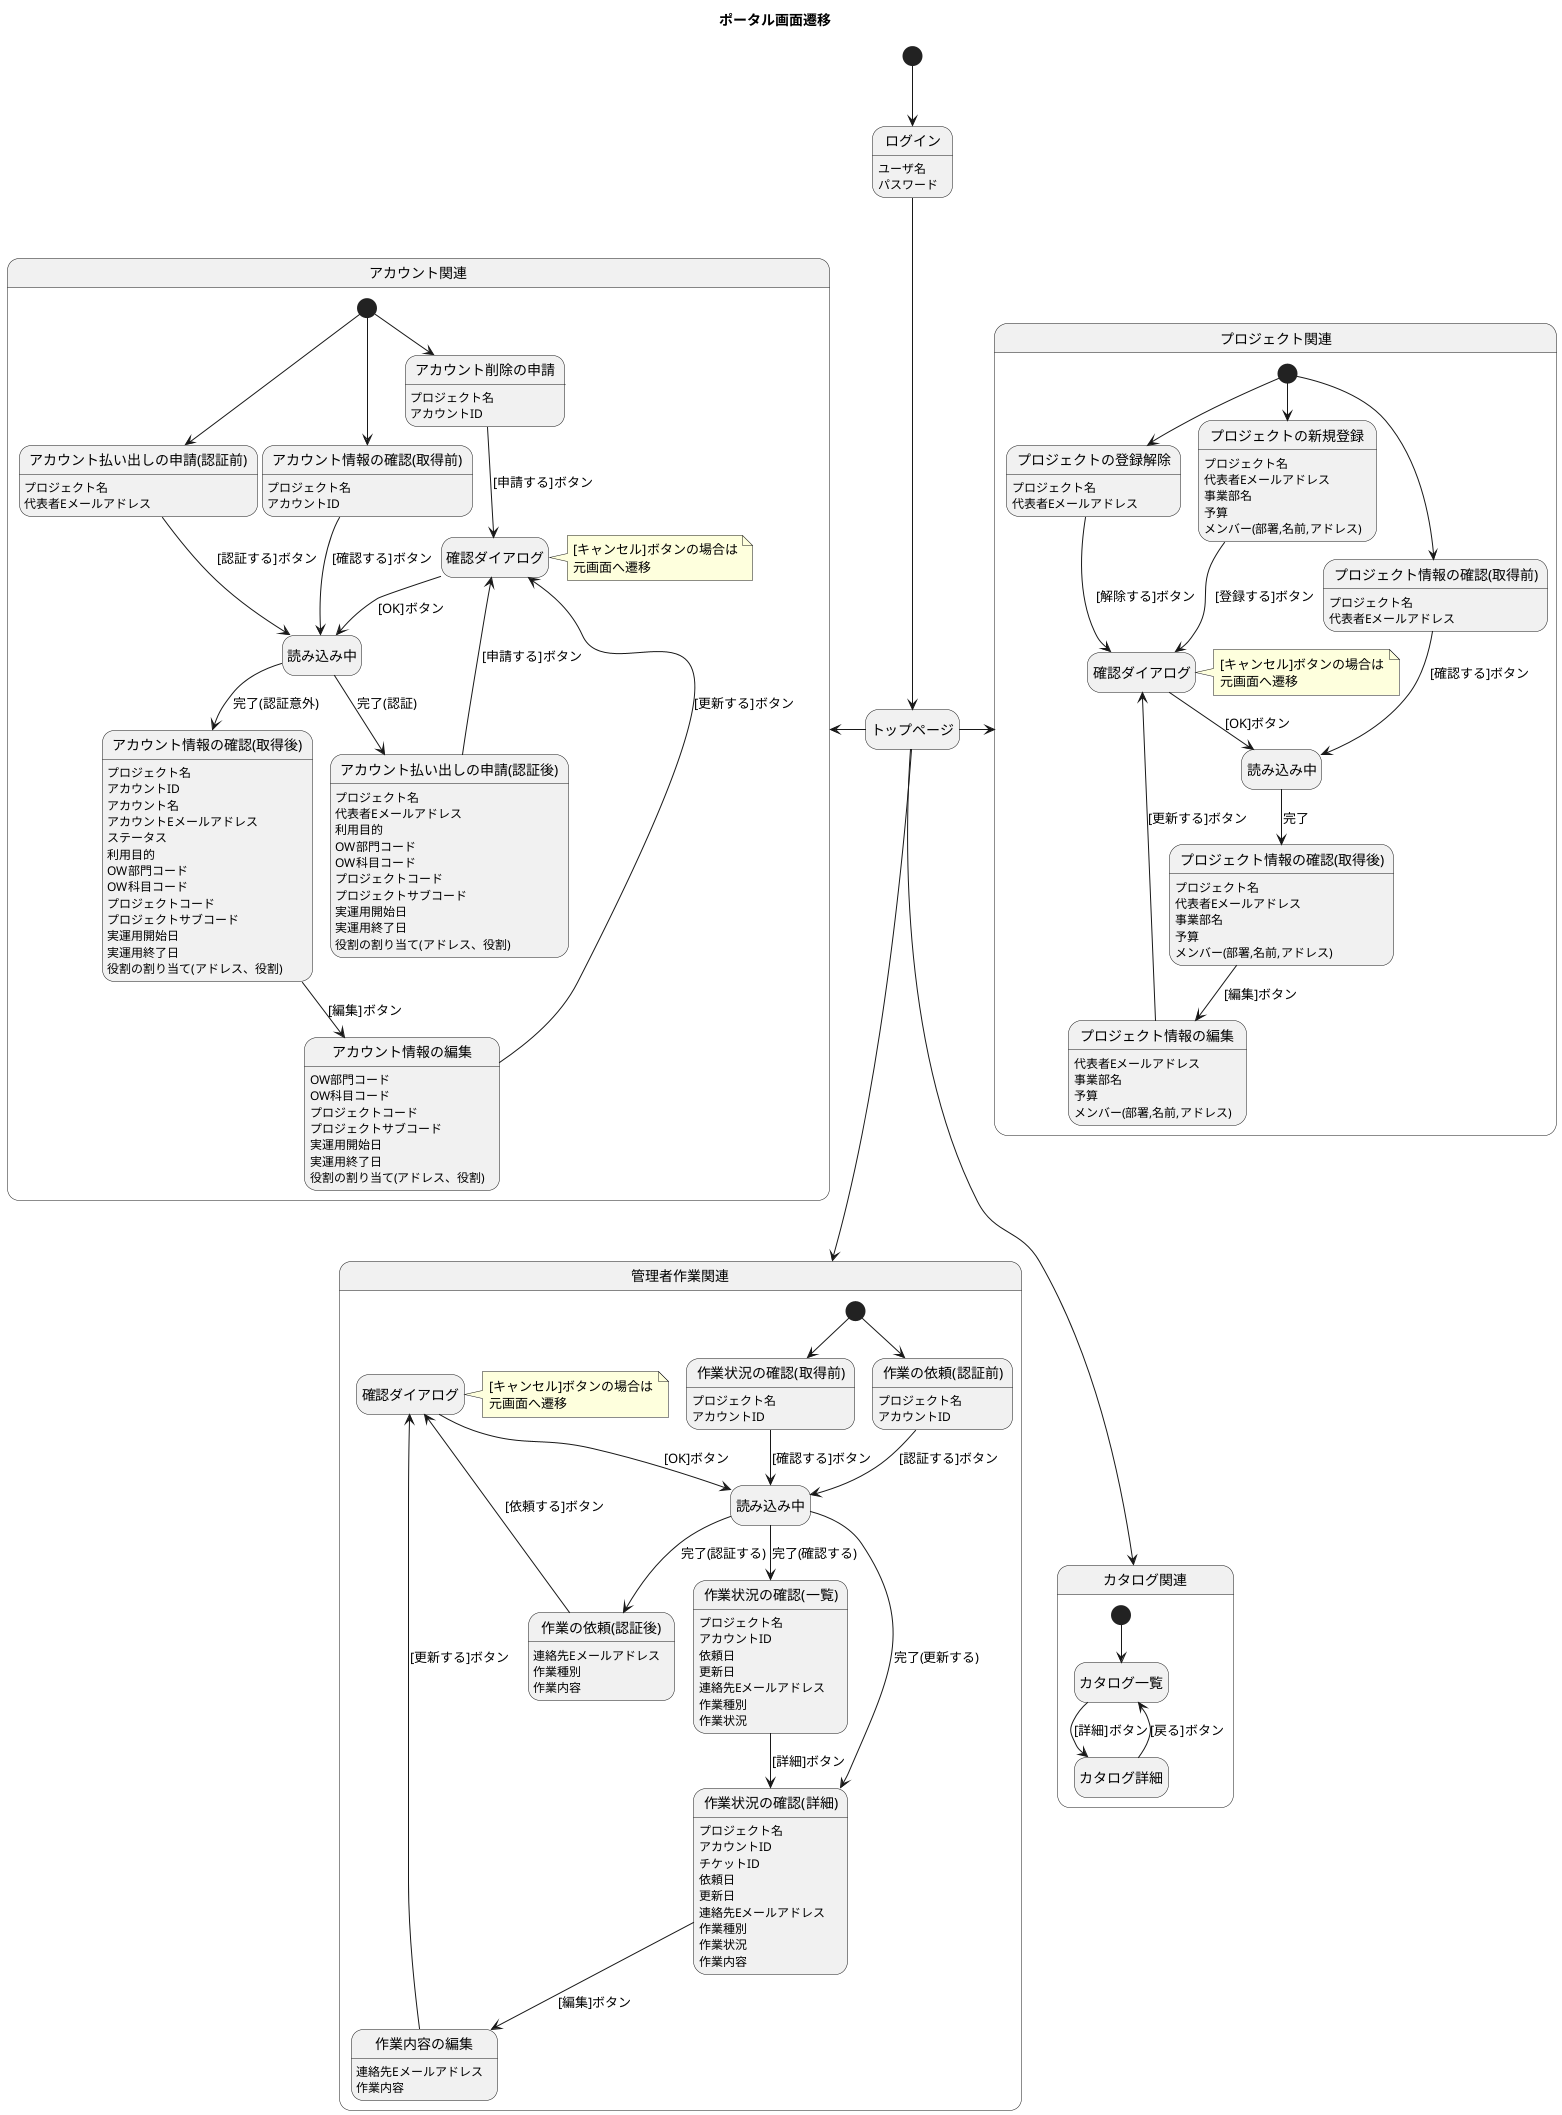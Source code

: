 @startuml
hide empty description
title ポータル画面遷移

state "ログイン" as login
	login: ユーザ名
	login: パスワード
state "トップページ" as top

[*] --> login
login --> top
top -right-> プロジェクト関連
top -left-> アカウント関連
top -down-> 管理者作業関連
top --> カタログ関連

state プロジェクト関連 {
	state "プロジェクトの新規登録" as pcreate
		pcreate: プロジェクト名
		pcreate: 代表者Eメールアドレス
		pcreate: 事業部名
		pcreate: 予算
		pcreate: メンバー(部署,名前,アドレス)
	state "プロジェクト情報の確認(取得前)" as pget
		pget: プロジェクト名
		pget: 代表者Eメールアドレス
	state "プロジェクト情報の確認(取得後)" as pget2
		pget2: プロジェクト名
		pget2: 代表者Eメールアドレス
		pget2: 事業部名
		pget2: 予算
		pget2: メンバー(部署,名前,アドレス)
	state "プロジェクト情報の編集" as pupdate
		pupdate: 代表者Eメールアドレス
		pupdate: 事業部名
		pupdate: 予算
		pupdate: メンバー(部署,名前,アドレス)		
	state "プロジェクトの登録解除" as pdelete
		pdelete: プロジェクト名
		pdelete: 代表者Eメールアドレス
	state "確認ダイアログ" as pconfirm
		note right of pconfirm : [キャンセル]ボタンの場合は\n元画面へ遷移
	state "読み込み中" as pload
	[*] --> pcreate
	[*] --> pget
	[*] --> pdelete
	pcreate --> pconfirm : [登録する]ボタン
	pget --> pload : [確認する]ボタン
	pget2 --> pupdate : [編集]ボタン
	pupdate --> pconfirm : [更新する]ボタン
	pdelete --> pconfirm : [解除する]ボタン
	pconfirm --> pload : [OK]ボタン
	pload --> pget2 : 完了
}

state アカウント関連 {
	state "アカウント払い出しの申請(認証前)" as acreate
		acreate: プロジェクト名
		acreate: 代表者Eメールアドレス
	state "アカウント払い出しの申請(認証後)" as acreate2
		acreate2: プロジェクト名
		acreate2: 代表者Eメールアドレス
		acreate2: 利用目的
		acreate2: OW部門コード
		acreate2: OW科目コード
		acreate2: プロジェクトコード
		acreate2: プロジェクトサブコード
		acreate2: 実運用開始日
		acreate2: 実運用終了日
		acreate2: 役割の割り当て(アドレス、役割)
	state "アカウント情報の確認(取得前)" as aget
		aget: プロジェクト名
		aget: アカウントID
	state "アカウント情報の確認(取得後)" as aget2
		aget2: プロジェクト名
		aget2: アカウントID
		aget2: アカウント名
		aget2: アカウントEメールアドレス
		aget2: ステータス
		aget2: 利用目的
		aget2: OW部門コード
		aget2: OW科目コード
		aget2: プロジェクトコード
		aget2: プロジェクトサブコード
		aget2: 実運用開始日
		aget2: 実運用終了日
		aget2: 役割の割り当て(アドレス、役割)
	state "アカウント情報の編集" as aupdate
		aupdate: OW部門コード
		aupdate: OW科目コード
		aupdate: プロジェクトコード
		aupdate: プロジェクトサブコード
		aupdate: 実運用開始日
		aupdate: 実運用終了日
		aupdate: 役割の割り当て(アドレス、役割)
	state "アカウント削除の申請" as adelete
		adelete: プロジェクト名
		adelete: アカウントID
	state "確認ダイアログ" as aconfirm
		note right of aconfirm : [キャンセル]ボタンの場合は\n元画面へ遷移
	state "読み込み中" as aload
	[*] --> acreate
	[*] --> aget
	[*] --> adelete
	acreate --> aload : [認証する]ボタン
	aload --> acreate2 : 完了(認証)
	acreate2 --> aconfirm : [申請する]ボタン
	aget --> aload : [確認する]ボタン
	aget2 --> aupdate : [編集]ボタン
	aupdate --> aconfirm : [更新する]ボタン
	adelete --> aconfirm : [申請する]ボタン
	aconfirm --> aload : [OK]ボタン
	aload --> aget2 : 完了(認証意外)
}

state 管理者作業関連 {
	state "作業の依頼(認証前)" as tcreate
		tcreate: プロジェクト名
		tcreate: アカウントID
	state "作業の依頼(認証後)" as tcreate2
		tcreate2: 連絡先Eメールアドレス
		tcreate2: 作業種別
		tcreate2: 作業内容
	state "作業状況の確認(取得前)" as tget
		tget: プロジェクト名
		tget: アカウントID	
	state "作業状況の確認(一覧)" as tget2
		tget2: プロジェクト名
		tget2: アカウントID	
		tget2: 依頼日
		tget2: 更新日
		tget2: 連絡先Eメールアドレス
		tget2: 作業種別
		tget2: 作業状況
	state "作業状況の確認(詳細)" as tget3
		tget3: プロジェクト名
		tget3: アカウントID	
		tget3: チケットID	
		tget3: 依頼日
		tget3: 更新日
		tget3: 連絡先Eメールアドレス
		tget3: 作業種別
		tget3: 作業状況
		tget3: 作業内容
	state "作業内容の編集" as tupdate
		tupdate: 連絡先Eメールアドレス
		tupdate: 作業内容
	state "確認ダイアログ" as tconfirm
		note right of tconfirm : [キャンセル]ボタンの場合は\n元画面へ遷移
	state "読み込み中" as tload
	[*] --> tcreate
	[*] --> tget
	tcreate --> tload : [認証する]ボタン
	tload --> tcreate2 : 完了(認証する)
	tcreate2 --> tconfirm : [依頼する]ボタン
	tget --> tload : [確認する]ボタン
	tload --> tget2 : 完了(確認する)
	tget2 --> tget3 : [詳細]ボタン
	tget3 --> tupdate : [編集]ボタン
	tupdate --> tconfirm : [更新する]ボタン
	tconfirm --> tload : [OK]ボタン
	tload --> tget3 : 完了(更新する)
}

state カタログ関連 {
	state "カタログ一覧" as list
	state "カタログ詳細" as detail
	[*] --> list
	list --> detail : [詳細]ボタン
	detail --> list : [戻る]ボタン
}
@enduml
